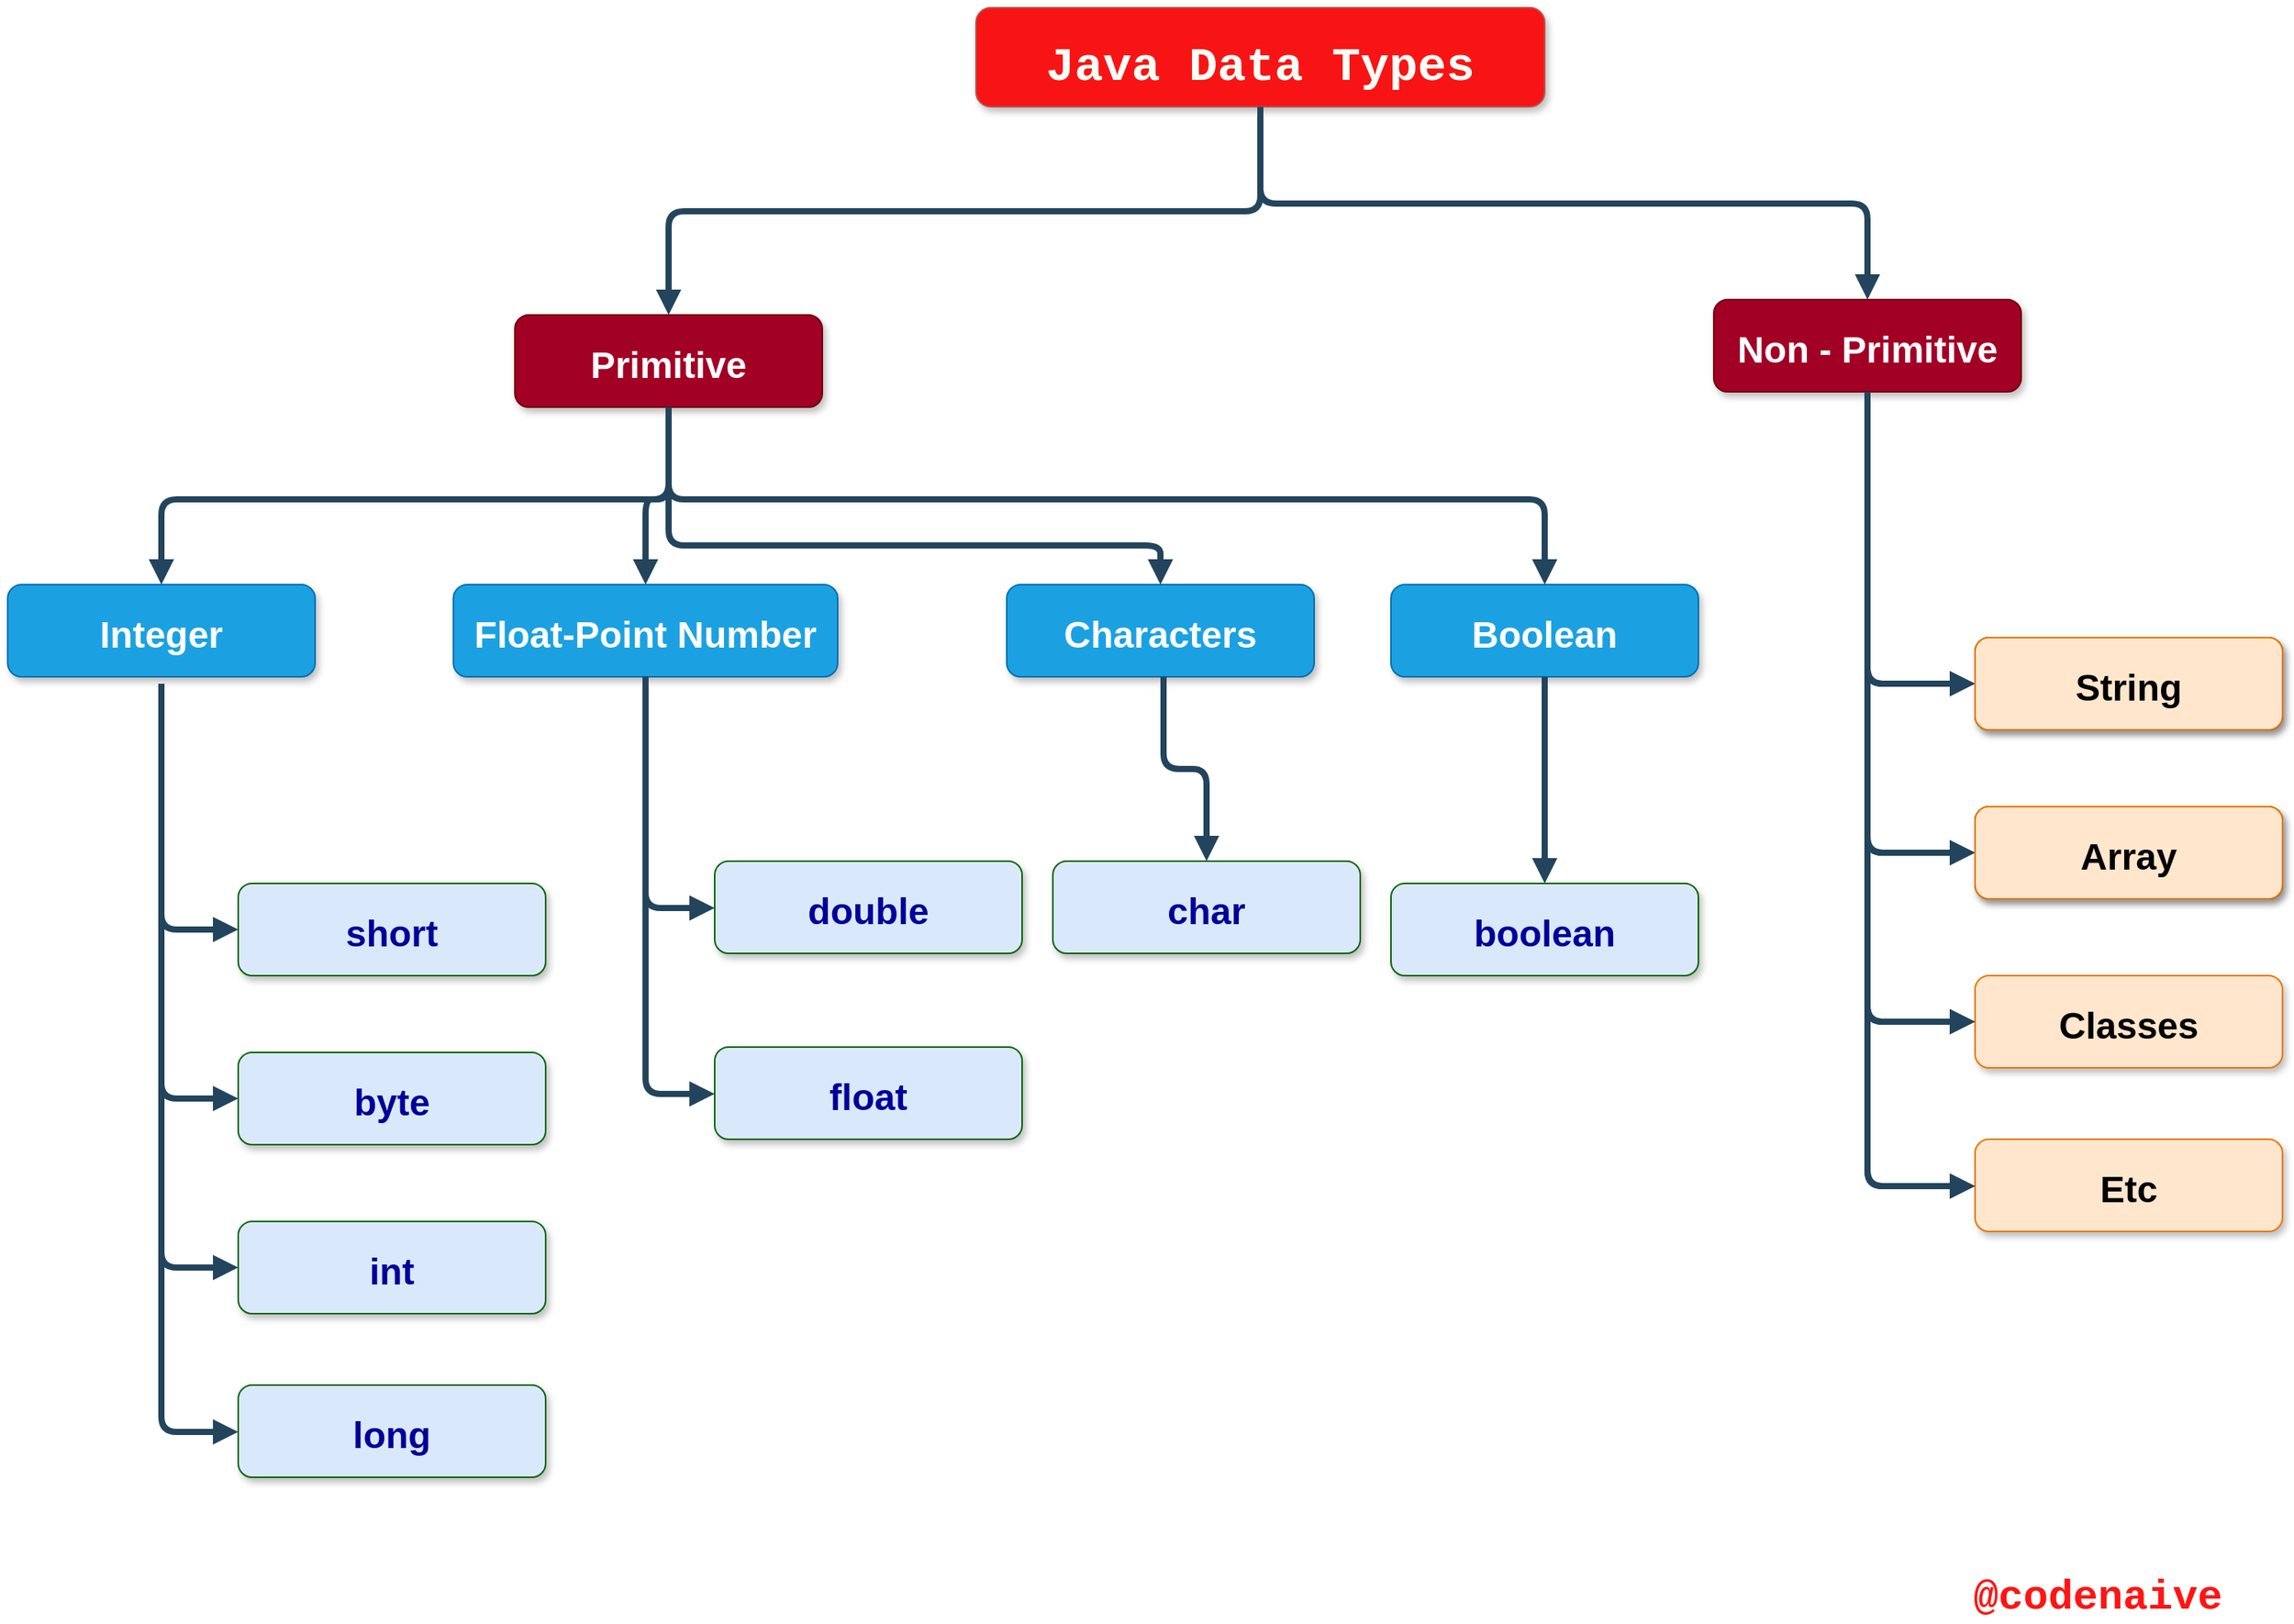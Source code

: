 <mxfile version="14.4.6" type="github">
  <diagram name="Page-1" id="97916047-d0de-89f5-080d-49f4d83e522f">
    <mxGraphModel dx="4348.5" dy="1470" grid="1" gridSize="10" guides="1" tooltips="1" connect="1" arrows="1" fold="1" page="1" pageScale="1.5" pageWidth="1169" pageHeight="827" background="#ffffff" math="0" shadow="0">
      <root>
        <mxCell id="0" />
        <mxCell id="1" parent="0" />
        <mxCell id="2" value="Java Data Types" style="rounded=1;strokeColor=#b85450;shadow=1;fontStyle=1;fontSize=31;fillColor=#F81414;fontFamily=Courier New;fontColor=#F9FFF7;" parent="1" vertex="1">
          <mxGeometry x="470" y="150" width="370" height="64.5" as="geometry" />
        </mxCell>
        <mxCell id="4" value="Primitive" style="rounded=1;fillColor=#a20025;strokeColor=#6F0000;shadow=1;fontStyle=1;fontSize=24;fontColor=#ffffff;" parent="1" vertex="1">
          <mxGeometry x="170" y="350" width="200" height="60" as="geometry" />
        </mxCell>
        <mxCell id="6" value="Non - Primitive" style="rounded=1;fillColor=#a20025;strokeColor=#6F0000;shadow=1;fontStyle=1;fontSize=24;fontColor=#ffffff;" parent="1" vertex="1">
          <mxGeometry x="950" y="340" width="200" height="60" as="geometry" />
        </mxCell>
        <mxCell id="8" value="Integer" style="rounded=1;fillColor=#1ba1e2;strokeColor=#006EAF;shadow=1;fontStyle=1;fontColor=#ffffff;fontSize=24;" parent="1" vertex="1">
          <mxGeometry x="-160" y="525.5" width="200" height="60" as="geometry" />
        </mxCell>
        <mxCell id="9" value="Boolean" style="rounded=1;fillColor=#1ba1e2;strokeColor=#006EAF;shadow=1;fontStyle=1;fontColor=#ffffff;fontSize=24;" parent="1" vertex="1">
          <mxGeometry x="740" y="525.5" width="200" height="60" as="geometry" />
        </mxCell>
        <mxCell id="10" value="Float-Point Number" style="rounded=1;fillColor=#1ba1e2;strokeColor=#006EAF;shadow=1;fontStyle=1;fontColor=#ffffff;fontSize=24;" parent="1" vertex="1">
          <mxGeometry x="130" y="525.5" width="250" height="60" as="geometry" />
        </mxCell>
        <mxCell id="11" value="Characters" style="rounded=1;fillColor=#1ba1e2;strokeColor=#006EAF;shadow=1;fontStyle=1;fontColor=#ffffff;fontSize=24;" parent="1" vertex="1">
          <mxGeometry x="490" y="525.5" width="200" height="60" as="geometry" />
        </mxCell>
        <mxCell id="31" value="" style="edgeStyle=elbowEdgeStyle;elbow=vertical;strokeWidth=4;endArrow=block;endFill=1;fontStyle=1;strokeColor=#23445D;exitX=0.5;exitY=1;exitDx=0;exitDy=0;" parent="1" source="2" target="4" edge="1">
          <mxGeometry x="22" y="165.5" width="100" height="100" as="geometry">
            <mxPoint x="772" y="405.5" as="sourcePoint" />
            <mxPoint x="122" y="165.5" as="targetPoint" />
          </mxGeometry>
        </mxCell>
        <mxCell id="32" value="" style="edgeStyle=elbowEdgeStyle;elbow=vertical;strokeWidth=4;endArrow=block;endFill=1;fontStyle=1;strokeColor=#23445D;exitX=0.5;exitY=1;exitDx=0;exitDy=0;" parent="1" source="2" target="6" edge="1">
          <mxGeometry x="22" y="165.5" width="100" height="100" as="geometry">
            <mxPoint x="772" y="405.5" as="sourcePoint" />
            <mxPoint x="122" y="165.5" as="targetPoint" />
          </mxGeometry>
        </mxCell>
        <mxCell id="34" value="" style="edgeStyle=elbowEdgeStyle;elbow=vertical;strokeWidth=4;endArrow=block;endFill=1;fontStyle=1;strokeColor=#23445D;exitX=0.5;exitY=1;exitDx=0;exitDy=0;" parent="1" source="4" target="8" edge="1">
          <mxGeometry x="22" y="165.5" width="100" height="100" as="geometry">
            <mxPoint x="490" y="440" as="sourcePoint" />
            <mxPoint x="122" y="165.5" as="targetPoint" />
            <Array as="points">
              <mxPoint x="360" y="470" />
            </Array>
          </mxGeometry>
        </mxCell>
        <mxCell id="38" value="" style="edgeStyle=elbowEdgeStyle;elbow=vertical;strokeWidth=4;endArrow=block;endFill=1;fontStyle=1;strokeColor=#23445D;exitX=0.5;exitY=1;exitDx=0;exitDy=0;entryX=0.5;entryY=0;entryDx=0;entryDy=0;" parent="1" source="4" target="9" edge="1">
          <mxGeometry x="62" y="165.5" width="100" height="100" as="geometry">
            <mxPoint x="62" y="265.5" as="sourcePoint" />
            <mxPoint x="162" y="165.5" as="targetPoint" />
            <Array as="points">
              <mxPoint x="710" y="470" />
            </Array>
          </mxGeometry>
        </mxCell>
        <mxCell id="39" value="" style="edgeStyle=elbowEdgeStyle;elbow=vertical;strokeWidth=4;endArrow=block;endFill=1;fontStyle=1;strokeColor=#23445D;exitX=0.5;exitY=1;exitDx=0;exitDy=0;entryX=0.5;entryY=0;entryDx=0;entryDy=0;" parent="1" source="4" target="10" edge="1">
          <mxGeometry x="62" y="175.5" width="100" height="100" as="geometry">
            <mxPoint x="62" y="275.5" as="sourcePoint" />
            <mxPoint x="162" y="175.5" as="targetPoint" />
            <Array as="points">
              <mxPoint x="240" y="470" />
            </Array>
          </mxGeometry>
        </mxCell>
        <mxCell id="40" value="" style="edgeStyle=elbowEdgeStyle;elbow=vertical;strokeWidth=4;endArrow=block;endFill=1;fontStyle=1;strokeColor=#23445D;entryX=0.5;entryY=0;entryDx=0;entryDy=0;exitX=0.5;exitY=1;exitDx=0;exitDy=0;" parent="1" source="4" target="11" edge="1">
          <mxGeometry x="62" y="185.5" width="100" height="100" as="geometry">
            <mxPoint x="530" y="420" as="sourcePoint" />
            <mxPoint x="162" y="185.5" as="targetPoint" />
            <Array as="points">
              <mxPoint x="600" y="500" />
            </Array>
          </mxGeometry>
        </mxCell>
        <mxCell id="yrki4BqhUQI8d_z3Tpax-65" value="double" style="rounded=1;shadow=1;fontStyle=1;fontSize=24;fillColor=#dae8fc;strokeColor=#006600;fontColor=#000099;" vertex="1" parent="1">
          <mxGeometry x="300" y="705.5" width="200" height="60" as="geometry" />
        </mxCell>
        <mxCell id="yrki4BqhUQI8d_z3Tpax-66" value="float" style="rounded=1;fillColor=#dae8fc;shadow=1;fontStyle=1;fontSize=24;strokeColor=#006600;fontColor=#000099;" vertex="1" parent="1">
          <mxGeometry x="300" y="826.5" width="200" height="60" as="geometry" />
        </mxCell>
        <mxCell id="yrki4BqhUQI8d_z3Tpax-74" value="char" style="rounded=1;shadow=1;fontStyle=1;fontSize=24;fillColor=#dae8fc;strokeColor=#006600;fontColor=#000099;" vertex="1" parent="1">
          <mxGeometry x="520" y="705.5" width="200" height="60" as="geometry" />
        </mxCell>
        <mxCell id="yrki4BqhUQI8d_z3Tpax-80" value="" style="edgeStyle=elbowEdgeStyle;elbow=vertical;strokeWidth=4;endArrow=block;endFill=1;fontStyle=1;strokeColor=#23445D;exitX=0.5;exitY=1;exitDx=0;exitDy=0;entryX=0.5;entryY=0;entryDx=0;entryDy=0;" edge="1" parent="1" target="yrki4BqhUQI8d_z3Tpax-74">
          <mxGeometry x="-158" y="485.5" width="100" height="100" as="geometry">
            <mxPoint x="592" y="585.5" as="sourcePoint" />
            <mxPoint x="350" y="680" as="targetPoint" />
          </mxGeometry>
        </mxCell>
        <mxCell id="yrki4BqhUQI8d_z3Tpax-81" value="boolean" style="rounded=1;shadow=1;fontStyle=1;fontSize=24;fillColor=#dae8fc;strokeColor=#006600;fontColor=#000099;" vertex="1" parent="1">
          <mxGeometry x="740" y="720" width="200" height="60" as="geometry" />
        </mxCell>
        <mxCell id="yrki4BqhUQI8d_z3Tpax-82" value="" style="edgeStyle=elbowEdgeStyle;elbow=vertical;strokeWidth=4;endArrow=block;endFill=1;fontStyle=1;strokeColor=#23445D;exitX=0.5;exitY=1;exitDx=0;exitDy=0;entryX=0.5;entryY=0;entryDx=0;entryDy=0;" edge="1" parent="1" source="9" target="yrki4BqhUQI8d_z3Tpax-81">
          <mxGeometry x="-148" y="495.5" width="100" height="100" as="geometry">
            <mxPoint x="602" y="595.5" as="sourcePoint" />
            <mxPoint x="630" y="715.5" as="targetPoint" />
          </mxGeometry>
        </mxCell>
        <mxCell id="yrki4BqhUQI8d_z3Tpax-83" value="short" style="rounded=1;shadow=1;fontStyle=1;fontSize=24;fillColor=#dae8fc;strokeColor=#006600;fontColor=#000099;" vertex="1" parent="1">
          <mxGeometry x="1120" y="560" width="200" height="60" as="geometry" />
        </mxCell>
        <mxCell id="yrki4BqhUQI8d_z3Tpax-84" value="byte" style="rounded=1;fillColor=#dae8fc;shadow=1;fontStyle=1;fontSize=24;strokeColor=#006600;fontColor=#000099;" vertex="1" parent="1">
          <mxGeometry x="1120" y="670" width="200" height="60" as="geometry" />
        </mxCell>
        <mxCell id="yrki4BqhUQI8d_z3Tpax-85" value="Classes" style="rounded=1;fillColor=#ffe6cc;shadow=1;fontStyle=1;fontSize=24;strokeColor=#EB7500;" vertex="1" parent="1">
          <mxGeometry x="1120" y="780" width="200" height="60" as="geometry" />
        </mxCell>
        <mxCell id="yrki4BqhUQI8d_z3Tpax-86" value="Etc" style="rounded=1;fillColor=#ffe6cc;shadow=1;fontStyle=1;fontSize=24;strokeColor=#EB7500;" vertex="1" parent="1">
          <mxGeometry x="1120" y="886.5" width="200" height="60" as="geometry" />
        </mxCell>
        <mxCell id="yrki4BqhUQI8d_z3Tpax-93" value="" style="edgeStyle=elbowEdgeStyle;elbow=vertical;strokeWidth=4;endArrow=block;endFill=1;fontStyle=1;strokeColor=#23445D;exitX=0.5;exitY=1;exitDx=0;exitDy=0;entryX=0;entryY=0.5;entryDx=0;entryDy=0;" edge="1" parent="1" source="6" target="yrki4BqhUQI8d_z3Tpax-83">
          <mxGeometry x="342" y="500" width="100" height="100" as="geometry">
            <mxPoint x="1092" y="600" as="sourcePoint" />
            <mxPoint x="1150" y="530" as="targetPoint" />
            <Array as="points">
              <mxPoint x="1130" y="590" />
            </Array>
          </mxGeometry>
        </mxCell>
        <mxCell id="yrki4BqhUQI8d_z3Tpax-94" value="" style="edgeStyle=elbowEdgeStyle;elbow=vertical;strokeWidth=4;endArrow=block;endFill=1;fontStyle=1;strokeColor=#23445D;entryX=0;entryY=0.5;entryDx=0;entryDy=0;exitX=0.5;exitY=1;exitDx=0;exitDy=0;" edge="1" parent="1" source="6" target="yrki4BqhUQI8d_z3Tpax-84">
          <mxGeometry x="352" y="510" width="100" height="100" as="geometry">
            <mxPoint x="1070" y="430" as="sourcePoint" />
            <mxPoint x="1110" y="700" as="targetPoint" />
            <Array as="points">
              <mxPoint x="1030" y="700" />
            </Array>
          </mxGeometry>
        </mxCell>
        <mxCell id="yrki4BqhUQI8d_z3Tpax-96" value="" style="edgeStyle=elbowEdgeStyle;elbow=vertical;strokeWidth=4;endArrow=block;endFill=1;fontStyle=1;strokeColor=#23445D;entryX=0;entryY=0.5;entryDx=0;entryDy=0;exitX=0.5;exitY=1;exitDx=0;exitDy=0;" edge="1" parent="1" source="6" target="yrki4BqhUQI8d_z3Tpax-85">
          <mxGeometry x="352" y="645" width="100" height="100" as="geometry">
            <mxPoint x="1000" y="390" as="sourcePoint" />
            <mxPoint x="1110" y="835" as="targetPoint" />
            <Array as="points">
              <mxPoint x="1090" y="810" />
            </Array>
          </mxGeometry>
        </mxCell>
        <mxCell id="yrki4BqhUQI8d_z3Tpax-97" style="edgeStyle=orthogonalEdgeStyle;rounded=0;orthogonalLoop=1;jettySize=auto;html=1;exitX=0.5;exitY=1;exitDx=0;exitDy=0;fontFamily=Courier New;fontSize=24;fontColor=#000099;" edge="1" parent="1" source="yrki4BqhUQI8d_z3Tpax-85" target="yrki4BqhUQI8d_z3Tpax-85">
          <mxGeometry relative="1" as="geometry" />
        </mxCell>
        <mxCell id="yrki4BqhUQI8d_z3Tpax-98" value="" style="edgeStyle=elbowEdgeStyle;elbow=vertical;strokeWidth=4;endArrow=block;endFill=1;fontStyle=1;strokeColor=#23445D;entryX=0;entryY=0.5;entryDx=0;entryDy=0;exitX=0.5;exitY=1;exitDx=0;exitDy=0;" edge="1" parent="1" source="6" target="yrki4BqhUQI8d_z3Tpax-86">
          <mxGeometry x="362" y="655" width="100" height="100" as="geometry">
            <mxPoint x="1070" y="430" as="sourcePoint" />
            <mxPoint x="1130" y="820" as="targetPoint" />
            <Array as="points">
              <mxPoint x="1060" y="917" />
            </Array>
          </mxGeometry>
        </mxCell>
        <mxCell id="yrki4BqhUQI8d_z3Tpax-106" value="" style="edgeStyle=elbowEdgeStyle;elbow=vertical;strokeWidth=4;endArrow=block;endFill=1;fontStyle=1;strokeColor=#23445D;entryX=0;entryY=0.5;entryDx=0;entryDy=0;exitX=0.5;exitY=1;exitDx=0;exitDy=0;" edge="1" parent="1" source="6">
          <mxGeometry x="362" y="655" width="100" height="100" as="geometry">
            <mxPoint x="1070" y="430" as="sourcePoint" />
            <mxPoint x="1120" y="916.5" as="targetPoint" />
            <Array as="points">
              <mxPoint x="1060" y="917" />
            </Array>
          </mxGeometry>
        </mxCell>
        <mxCell id="yrki4BqhUQI8d_z3Tpax-107" value="" style="edgeStyle=elbowEdgeStyle;elbow=vertical;strokeWidth=4;endArrow=block;endFill=1;fontStyle=1;strokeColor=#23445D;entryX=0;entryY=0.5;entryDx=0;entryDy=0;exitX=0.5;exitY=1;exitDx=0;exitDy=0;" edge="1" parent="1" source="6">
          <mxGeometry x="352" y="645" width="100" height="100" as="geometry">
            <mxPoint x="1070" y="430" as="sourcePoint" />
            <mxPoint x="1120" y="810" as="targetPoint" />
            <Array as="points">
              <mxPoint x="1090" y="810" />
            </Array>
          </mxGeometry>
        </mxCell>
        <mxCell id="yrki4BqhUQI8d_z3Tpax-108" value="" style="edgeStyle=elbowEdgeStyle;elbow=vertical;strokeWidth=4;endArrow=block;endFill=1;fontStyle=1;strokeColor=#23445D;entryX=0;entryY=0.5;entryDx=0;entryDy=0;exitX=0.5;exitY=1;exitDx=0;exitDy=0;" edge="1" target="yrki4BqhUQI8d_z3Tpax-111" parent="1" source="6">
          <mxGeometry x="352" y="510" width="100" height="100" as="geometry">
            <mxPoint x="1070" y="430" as="sourcePoint" />
            <mxPoint x="1110" y="700" as="targetPoint" />
            <Array as="points">
              <mxPoint x="1030" y="700" />
            </Array>
          </mxGeometry>
        </mxCell>
        <mxCell id="yrki4BqhUQI8d_z3Tpax-109" value="" style="edgeStyle=elbowEdgeStyle;elbow=vertical;strokeWidth=4;endArrow=block;endFill=1;fontStyle=1;strokeColor=#23445D;exitX=0.5;exitY=1;exitDx=0;exitDy=0;entryX=0;entryY=0.5;entryDx=0;entryDy=0;" edge="1" target="yrki4BqhUQI8d_z3Tpax-110" parent="1" source="6">
          <mxGeometry x="342" y="500" width="100" height="100" as="geometry">
            <mxPoint x="1070" y="430" as="sourcePoint" />
            <mxPoint x="1150" y="530" as="targetPoint" />
            <Array as="points">
              <mxPoint x="1130" y="590" />
            </Array>
          </mxGeometry>
        </mxCell>
        <mxCell id="yrki4BqhUQI8d_z3Tpax-110" value="String" style="rounded=1;shadow=1;fontStyle=1;fontSize=24;fillColor=#ffe6cc;strokeColor=#EB7500;" vertex="1" parent="1">
          <mxGeometry x="1120" y="560" width="200" height="60" as="geometry" />
        </mxCell>
        <mxCell id="yrki4BqhUQI8d_z3Tpax-111" value="Array" style="rounded=1;fillColor=#ffe6cc;shadow=1;fontStyle=1;fontSize=24;strokeColor=#EB7500;" vertex="1" parent="1">
          <mxGeometry x="1120" y="670" width="200" height="60" as="geometry" />
        </mxCell>
        <mxCell id="yrki4BqhUQI8d_z3Tpax-112" value="long" style="rounded=1;fillColor=#dae8fc;shadow=1;fontStyle=1;fontSize=24;strokeColor=#006600;fontColor=#000099;" vertex="1" parent="1">
          <mxGeometry x="-10" y="1046.5" width="200" height="60" as="geometry" />
        </mxCell>
        <mxCell id="yrki4BqhUQI8d_z3Tpax-113" value="" style="edgeStyle=elbowEdgeStyle;elbow=vertical;strokeWidth=4;endArrow=block;endFill=1;fontStyle=1;strokeColor=#23445D;entryX=0;entryY=0.5;entryDx=0;entryDy=0;" edge="1" parent="1">
          <mxGeometry x="-768" y="815" width="100" height="100" as="geometry">
            <mxPoint x="-60" y="590" as="sourcePoint" />
            <mxPoint x="-10" y="1076.5" as="targetPoint" />
            <Array as="points">
              <mxPoint x="-70" y="1077" />
            </Array>
          </mxGeometry>
        </mxCell>
        <mxCell id="yrki4BqhUQI8d_z3Tpax-114" value="" style="edgeStyle=elbowEdgeStyle;elbow=vertical;strokeWidth=4;endArrow=block;endFill=1;fontStyle=1;strokeColor=#23445D;entryX=0;entryY=0.5;entryDx=0;entryDy=0;" edge="1" parent="1" target="yrki4BqhUQI8d_z3Tpax-119">
          <mxGeometry x="-778" y="805" width="100" height="100" as="geometry">
            <mxPoint x="-60" y="590" as="sourcePoint" />
            <mxPoint x="-10" y="970" as="targetPoint" />
            <Array as="points">
              <mxPoint x="-40" y="970" />
            </Array>
          </mxGeometry>
        </mxCell>
        <mxCell id="yrki4BqhUQI8d_z3Tpax-115" value="" style="edgeStyle=elbowEdgeStyle;elbow=vertical;strokeWidth=4;endArrow=block;endFill=1;fontStyle=1;strokeColor=#23445D;entryX=0;entryY=0.5;entryDx=0;entryDy=0;" edge="1" parent="1" target="yrki4BqhUQI8d_z3Tpax-118">
          <mxGeometry x="-778" y="670" width="100" height="100" as="geometry">
            <mxPoint x="-60" y="590" as="sourcePoint" />
            <mxPoint x="-20" y="860" as="targetPoint" />
            <Array as="points">
              <mxPoint x="-100" y="860" />
            </Array>
          </mxGeometry>
        </mxCell>
        <mxCell id="yrki4BqhUQI8d_z3Tpax-116" value="" style="edgeStyle=elbowEdgeStyle;elbow=vertical;strokeWidth=4;endArrow=block;endFill=1;fontStyle=1;strokeColor=#23445D;exitX=0.5;exitY=1;exitDx=0;exitDy=0;entryX=0;entryY=0.5;entryDx=0;entryDy=0;" edge="1" parent="1" target="yrki4BqhUQI8d_z3Tpax-117">
          <mxGeometry x="-788" y="660" width="100" height="100" as="geometry">
            <mxPoint x="-60" y="590" as="sourcePoint" />
            <mxPoint x="20" y="690" as="targetPoint" />
            <Array as="points">
              <mxPoint y="750" />
            </Array>
          </mxGeometry>
        </mxCell>
        <mxCell id="yrki4BqhUQI8d_z3Tpax-117" value="short" style="rounded=1;shadow=1;fontStyle=1;fontSize=24;fillColor=#dae8fc;strokeColor=#006600;fontColor=#000099;" vertex="1" parent="1">
          <mxGeometry x="-10" y="720" width="200" height="60" as="geometry" />
        </mxCell>
        <mxCell id="yrki4BqhUQI8d_z3Tpax-118" value="byte" style="rounded=1;fillColor=#dae8fc;shadow=1;fontStyle=1;fontSize=24;strokeColor=#006600;fontColor=#000099;" vertex="1" parent="1">
          <mxGeometry x="-10" y="830" width="200" height="60" as="geometry" />
        </mxCell>
        <mxCell id="yrki4BqhUQI8d_z3Tpax-119" value="int" style="rounded=1;fillColor=#dae8fc;shadow=1;fontStyle=1;fontSize=24;strokeColor=#006600;fontColor=#000099;" vertex="1" parent="1">
          <mxGeometry x="-10" y="940" width="200" height="60" as="geometry" />
        </mxCell>
        <mxCell id="yrki4BqhUQI8d_z3Tpax-120" value="" style="edgeStyle=elbowEdgeStyle;elbow=vertical;strokeWidth=4;endArrow=block;endFill=1;fontStyle=1;strokeColor=#23445D;entryX=0;entryY=0.5;entryDx=0;entryDy=0;exitX=0.5;exitY=1;exitDx=0;exitDy=0;" edge="1" parent="1" source="10" target="yrki4BqhUQI8d_z3Tpax-65">
          <mxGeometry x="-478" y="640" width="100" height="100" as="geometry">
            <mxPoint x="250" y="590" as="sourcePoint" />
            <mxPoint x="300" y="730" as="targetPoint" />
            <Array as="points">
              <mxPoint x="250" y="736" />
            </Array>
          </mxGeometry>
        </mxCell>
        <mxCell id="yrki4BqhUQI8d_z3Tpax-122" value="" style="edgeStyle=elbowEdgeStyle;elbow=vertical;strokeWidth=4;endArrow=block;endFill=1;fontStyle=1;strokeColor=#23445D;entryX=0;entryY=0.5;entryDx=0;entryDy=0;exitX=0.5;exitY=1;exitDx=0;exitDy=0;" edge="1" parent="1" source="10" target="yrki4BqhUQI8d_z3Tpax-66">
          <mxGeometry x="-468" y="650" width="100" height="100" as="geometry">
            <mxPoint x="265" y="595.5" as="sourcePoint" />
            <mxPoint x="310" y="745.5" as="targetPoint" />
            <Array as="points">
              <mxPoint x="255" y="857" />
            </Array>
          </mxGeometry>
        </mxCell>
        <mxCell id="yrki4BqhUQI8d_z3Tpax-123" value="@codenaive" style="text;html=1;strokeColor=none;fillColor=none;align=center;verticalAlign=middle;whiteSpace=wrap;rounded=0;fontFamily=Courier New;fontSize=27;fontColor=#FF1414;fontStyle=1" vertex="1" parent="1">
          <mxGeometry x="1120" y="1170" width="160" height="30" as="geometry" />
        </mxCell>
      </root>
    </mxGraphModel>
  </diagram>
</mxfile>
